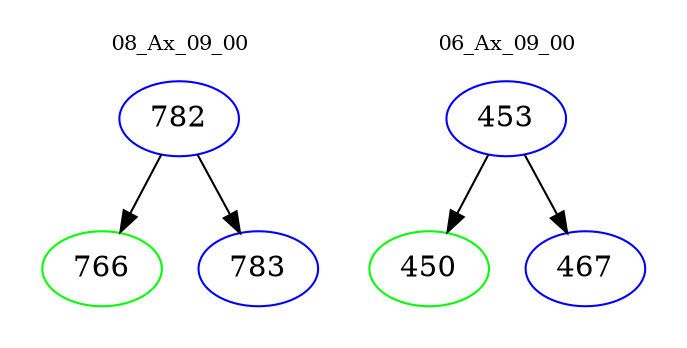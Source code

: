 digraph{
subgraph cluster_0 {
color = white
label = "08_Ax_09_00";
fontsize=10;
T0_782 [label="782", color="blue"]
T0_782 -> T0_766 [color="black"]
T0_766 [label="766", color="green"]
T0_782 -> T0_783 [color="black"]
T0_783 [label="783", color="blue"]
}
subgraph cluster_1 {
color = white
label = "06_Ax_09_00";
fontsize=10;
T1_453 [label="453", color="blue"]
T1_453 -> T1_450 [color="black"]
T1_450 [label="450", color="green"]
T1_453 -> T1_467 [color="black"]
T1_467 [label="467", color="blue"]
}
}
